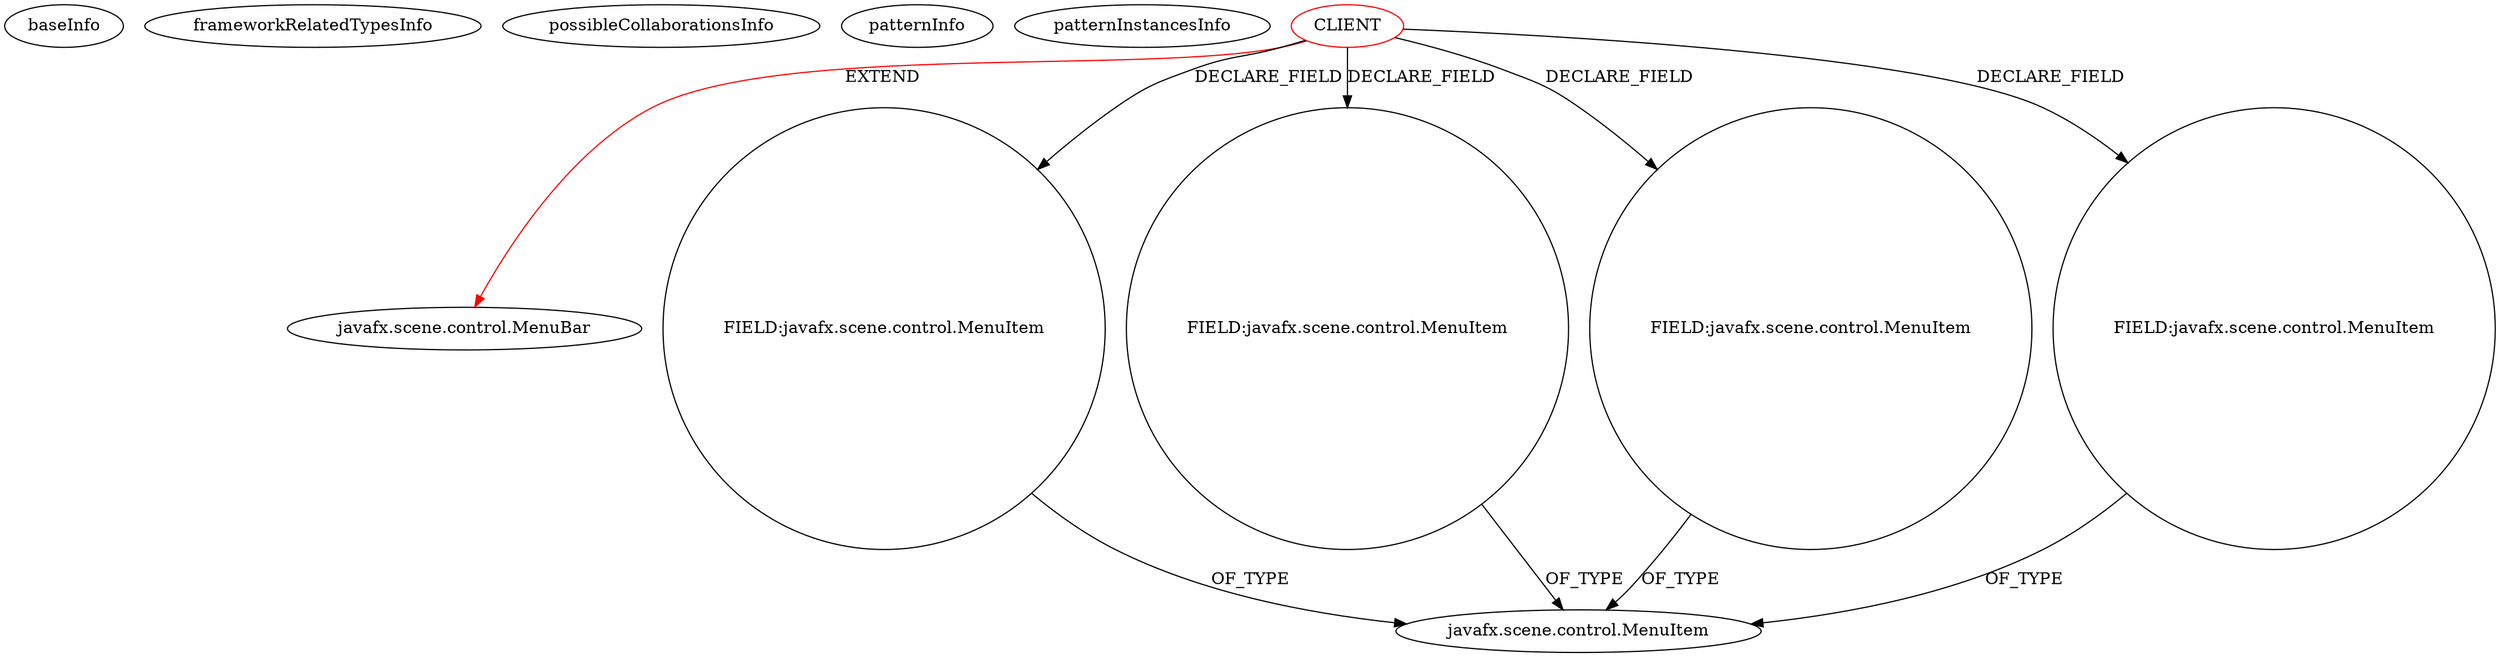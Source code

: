 digraph {
baseInfo[graphId=1777,category="pattern",isAnonymous=false,possibleRelation=false]
frameworkRelatedTypesInfo[0="javafx.scene.control.MenuBar"]
possibleCollaborationsInfo[]
patternInfo[frequency=4.0,patternRootClient=0]
patternInstancesInfo[0="kevinkdo-draw~/kevinkdo-draw/draw-master/src/views/DrawMenuBar.java~DrawMenuBar~3444",1="Technius-Starbound-Mod-Toolkit~/Technius-Starbound-Mod-Toolkit/Starbound-Mod-Toolkit-master/src/main/java/co/technius/starboundmodtoolkit/ModToolkitMenu.java~ModToolkitMenu~1420",2="ireardon-cs32-final~/ireardon-cs32-final/cs32-final-master/src/edu/brown/cs32/final_group/fx/TopMenuBar.java~TopMenuBar~3216",3="sebbafer-Sebanana~/sebbafer-Sebanana/Sebanana-master/src/sebanana/views/MyMenubar.java~MyMenubar~4131"]
1[label="javafx.scene.control.MenuBar",vertexType="FRAMEWORK_CLASS_TYPE",isFrameworkType=false]
0[label="CLIENT",vertexType="ROOT_CLIENT_CLASS_DECLARATION",isFrameworkType=false,color=red]
12[label="FIELD:javafx.scene.control.MenuItem",vertexType="FIELD_DECLARATION",isFrameworkType=false,shape=circle]
7[label="javafx.scene.control.MenuItem",vertexType="FRAMEWORK_CLASS_TYPE",isFrameworkType=false]
14[label="FIELD:javafx.scene.control.MenuItem",vertexType="FIELD_DECLARATION",isFrameworkType=false,shape=circle]
8[label="FIELD:javafx.scene.control.MenuItem",vertexType="FIELD_DECLARATION",isFrameworkType=false,shape=circle]
10[label="FIELD:javafx.scene.control.MenuItem",vertexType="FIELD_DECLARATION",isFrameworkType=false,shape=circle]
10->7[label="OF_TYPE"]
0->14[label="DECLARE_FIELD"]
0->10[label="DECLARE_FIELD"]
8->7[label="OF_TYPE"]
0->12[label="DECLARE_FIELD"]
14->7[label="OF_TYPE"]
0->8[label="DECLARE_FIELD"]
12->7[label="OF_TYPE"]
0->1[label="EXTEND",color=red]
}
